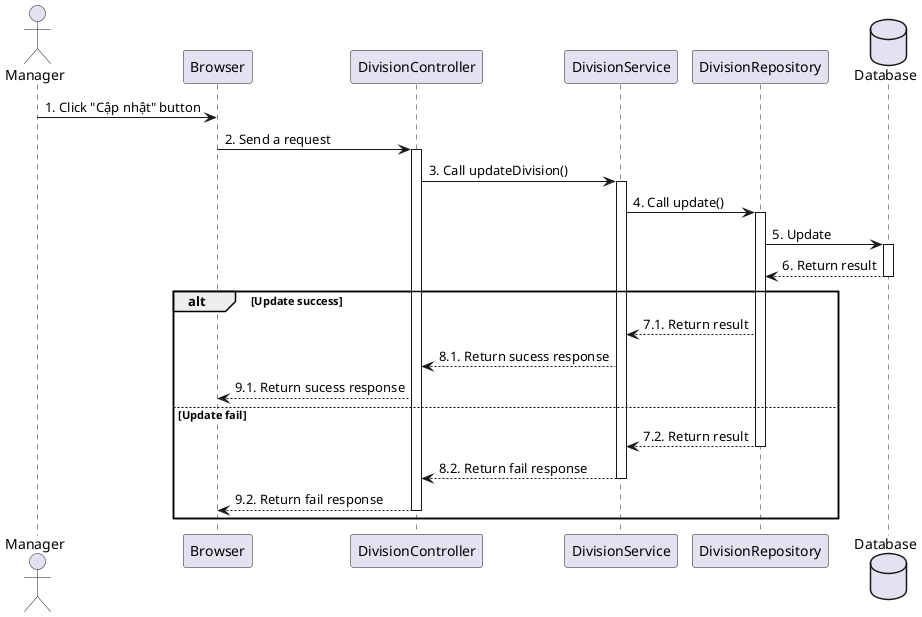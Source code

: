 @startuml
actor Manager as Manager

participant Browser as a
participant DivisionController as b
participant DivisionService as c
participant DivisionRepository as d
database Database as e

Manager -> a: 1. Click "Cập nhật" button
a -> b++: 2. Send a request
b -> c++: 3. Call updateDivision()
c -> d++: 4. Call update()
d -> e++: 5. Update

e --> d--: 6. Return result
alt Update success 
    d --> c: 7.1. Return result
    c --> b: 8.1. Return sucess response
    b --> a: 9.1. Return sucess response
else Update fail
    d --> c--: 7.2. Return result
    c --> b--: 8.2. Return fail response
    b --> a--: 9.2. Return fail response
end
@endumls
